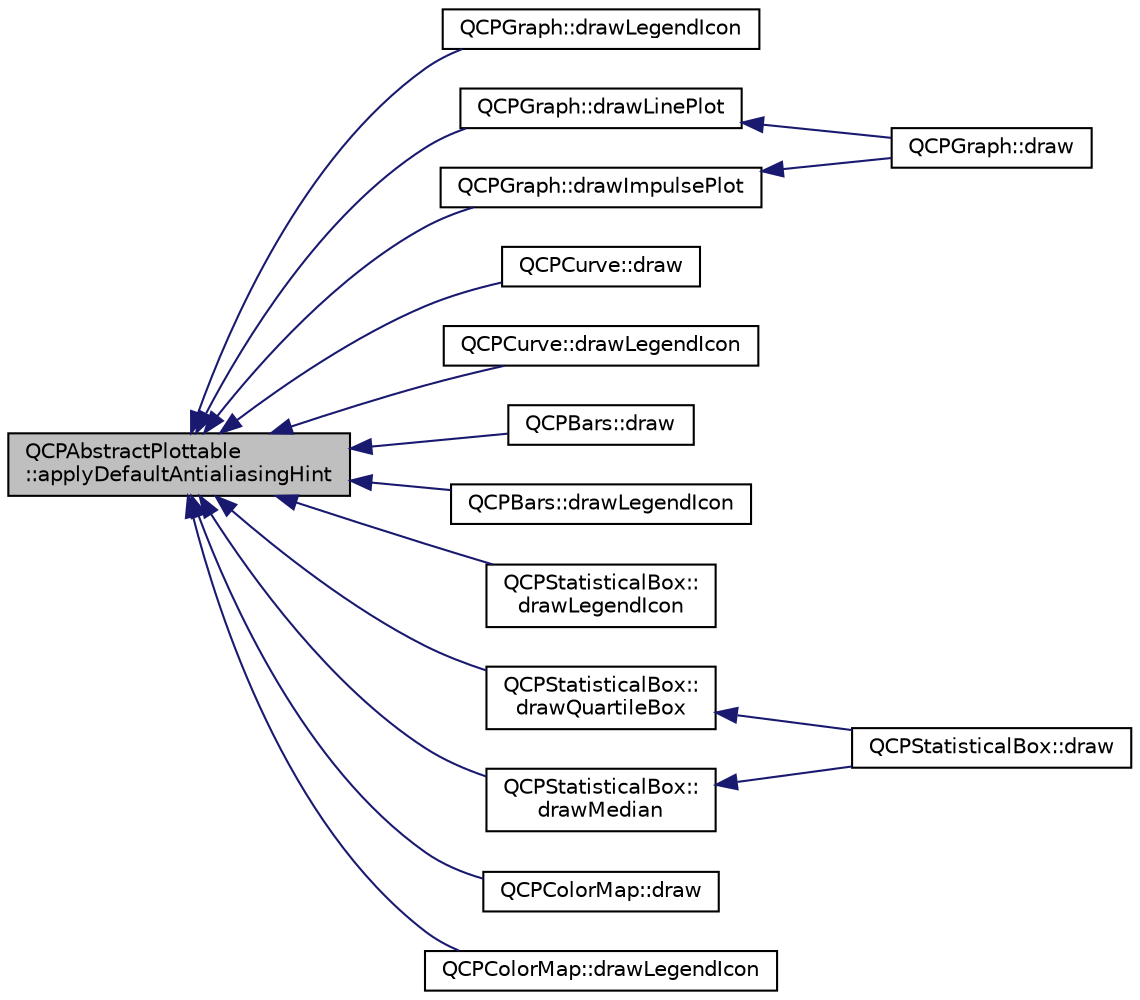 digraph "QCPAbstractPlottable::applyDefaultAntialiasingHint"
{
  edge [fontname="Helvetica",fontsize="10",labelfontname="Helvetica",labelfontsize="10"];
  node [fontname="Helvetica",fontsize="10",shape=record];
  rankdir="LR";
  Node21 [label="QCPAbstractPlottable\l::applyDefaultAntialiasingHint",height=0.2,width=0.4,color="black", fillcolor="grey75", style="filled", fontcolor="black"];
  Node21 -> Node22 [dir="back",color="midnightblue",fontsize="10",style="solid",fontname="Helvetica"];
  Node22 [label="QCPGraph::drawLegendIcon",height=0.2,width=0.4,color="black", fillcolor="white", style="filled",URL="$d2/d4c/class_q_c_p_graph.html#ae962caca309faae29ce0988d0d0eff4b"];
  Node21 -> Node23 [dir="back",color="midnightblue",fontsize="10",style="solid",fontname="Helvetica"];
  Node23 [label="QCPGraph::drawLinePlot",height=0.2,width=0.4,color="black", fillcolor="white", style="filled",URL="$d2/d4c/class_q_c_p_graph.html#af460db06d4d6466806721fe101f512e3"];
  Node23 -> Node24 [dir="back",color="midnightblue",fontsize="10",style="solid",fontname="Helvetica"];
  Node24 [label="QCPGraph::draw",height=0.2,width=0.4,color="black", fillcolor="white", style="filled",URL="$d2/d4c/class_q_c_p_graph.html#a659218cc62c2a7786213d9dd429c1c8d"];
  Node21 -> Node25 [dir="back",color="midnightblue",fontsize="10",style="solid",fontname="Helvetica"];
  Node25 [label="QCPGraph::drawImpulsePlot",height=0.2,width=0.4,color="black", fillcolor="white", style="filled",URL="$d2/d4c/class_q_c_p_graph.html#ac62c84f51d85b78ee583455b8c37ba56"];
  Node25 -> Node24 [dir="back",color="midnightblue",fontsize="10",style="solid",fontname="Helvetica"];
  Node21 -> Node26 [dir="back",color="midnightblue",fontsize="10",style="solid",fontname="Helvetica"];
  Node26 [label="QCPCurve::draw",height=0.2,width=0.4,color="black", fillcolor="white", style="filled",URL="$d6/d30/class_q_c_p_curve.html#a2361302d2fc6ec669849bd3bca00c4b2"];
  Node21 -> Node27 [dir="back",color="midnightblue",fontsize="10",style="solid",fontname="Helvetica"];
  Node27 [label="QCPCurve::drawLegendIcon",height=0.2,width=0.4,color="black", fillcolor="white", style="filled",URL="$d6/d30/class_q_c_p_curve.html#acccc86e9f496bb0392529f59f3a69dbc"];
  Node21 -> Node28 [dir="back",color="midnightblue",fontsize="10",style="solid",fontname="Helvetica"];
  Node28 [label="QCPBars::draw",height=0.2,width=0.4,color="black", fillcolor="white", style="filled",URL="$d9/d56/class_q_c_p_bars.html#a42b894e34dac799f90ff3700706b31df"];
  Node21 -> Node29 [dir="back",color="midnightblue",fontsize="10",style="solid",fontname="Helvetica"];
  Node29 [label="QCPBars::drawLegendIcon",height=0.2,width=0.4,color="black", fillcolor="white", style="filled",URL="$d9/d56/class_q_c_p_bars.html#ad466f06b0fa561b6e12c92fdb8fa3c7f"];
  Node21 -> Node30 [dir="back",color="midnightblue",fontsize="10",style="solid",fontname="Helvetica"];
  Node30 [label="QCPStatisticalBox::\ldrawLegendIcon",height=0.2,width=0.4,color="black", fillcolor="white", style="filled",URL="$de/d8d/class_q_c_p_statistical_box.html#a41c6193fd24f5c1b6c754e7bcfe3e174"];
  Node21 -> Node31 [dir="back",color="midnightblue",fontsize="10",style="solid",fontname="Helvetica"];
  Node31 [label="QCPStatisticalBox::\ldrawQuartileBox",height=0.2,width=0.4,color="black", fillcolor="white", style="filled",URL="$de/d8d/class_q_c_p_statistical_box.html#a699ede353d6a7207d9fb36dd3aabf348"];
  Node31 -> Node32 [dir="back",color="midnightblue",fontsize="10",style="solid",fontname="Helvetica"];
  Node32 [label="QCPStatisticalBox::draw",height=0.2,width=0.4,color="black", fillcolor="white", style="filled",URL="$de/d8d/class_q_c_p_statistical_box.html#a753b62761217dd6b92f8a29e286a1317"];
  Node21 -> Node33 [dir="back",color="midnightblue",fontsize="10",style="solid",fontname="Helvetica"];
  Node33 [label="QCPStatisticalBox::\ldrawMedian",height=0.2,width=0.4,color="black", fillcolor="white", style="filled",URL="$de/d8d/class_q_c_p_statistical_box.html#a642b90dd4ab5ab6e16188a9230401bcc"];
  Node33 -> Node32 [dir="back",color="midnightblue",fontsize="10",style="solid",fontname="Helvetica"];
  Node21 -> Node34 [dir="back",color="midnightblue",fontsize="10",style="solid",fontname="Helvetica"];
  Node34 [label="QCPColorMap::draw",height=0.2,width=0.4,color="black", fillcolor="white", style="filled",URL="$df/dea/class_q_c_p_color_map.html#a3b0f45a3177be9522d5e9b8cd8ae122d"];
  Node21 -> Node35 [dir="back",color="midnightblue",fontsize="10",style="solid",fontname="Helvetica"];
  Node35 [label="QCPColorMap::drawLegendIcon",height=0.2,width=0.4,color="black", fillcolor="white", style="filled",URL="$df/dea/class_q_c_p_color_map.html#a63584cbf7aa7463e81b58f6e4254423b"];
}
